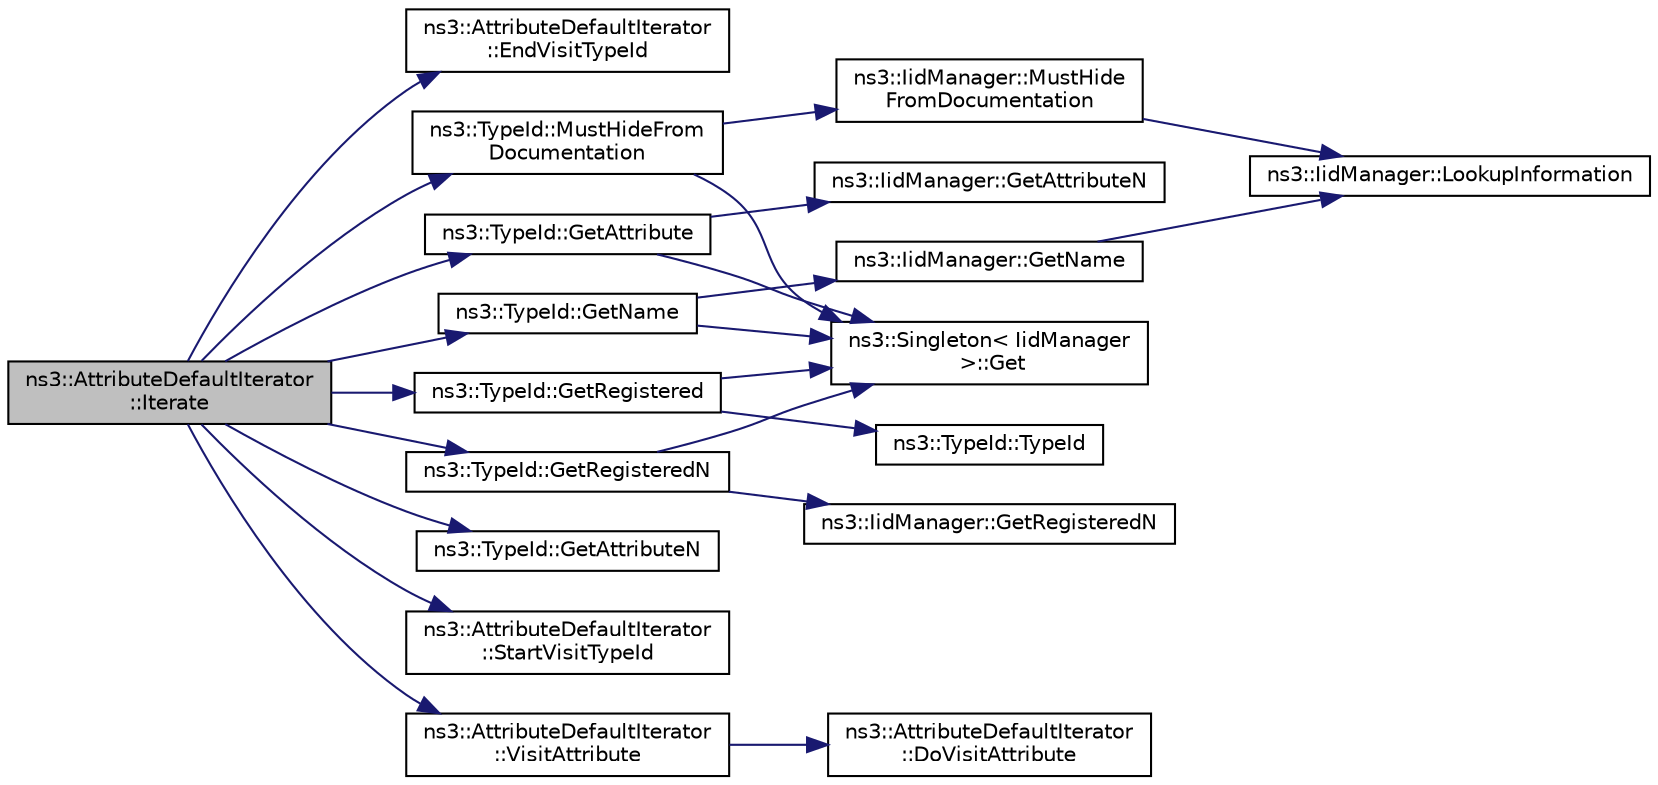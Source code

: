 digraph "ns3::AttributeDefaultIterator::Iterate"
{
 // LATEX_PDF_SIZE
  edge [fontname="Helvetica",fontsize="10",labelfontname="Helvetica",labelfontsize="10"];
  node [fontname="Helvetica",fontsize="10",shape=record];
  rankdir="LR";
  Node1 [label="ns3::AttributeDefaultIterator\l::Iterate",height=0.2,width=0.4,color="black", fillcolor="grey75", style="filled", fontcolor="black",tooltip="This function will go through all the TypeIds and get only the attributes which are explicit values (..."];
  Node1 -> Node2 [color="midnightblue",fontsize="10",style="solid",fontname="Helvetica"];
  Node2 [label="ns3::AttributeDefaultIterator\l::EndVisitTypeId",height=0.2,width=0.4,color="black", fillcolor="white", style="filled",URL="$classns3_1_1_attribute_default_iterator.html#a1362813a873760a03b966b99acd28e1b",tooltip="Just an interface that needs to be implemented."];
  Node1 -> Node3 [color="midnightblue",fontsize="10",style="solid",fontname="Helvetica"];
  Node3 [label="ns3::TypeId::GetAttribute",height=0.2,width=0.4,color="black", fillcolor="white", style="filled",URL="$classns3_1_1_type_id.html#a796434fa73c5e54a9a86f24144d13738",tooltip="Get Attribute information by index."];
  Node3 -> Node4 [color="midnightblue",fontsize="10",style="solid",fontname="Helvetica"];
  Node4 [label="ns3::Singleton\< IidManager\l \>::Get",height=0.2,width=0.4,color="black", fillcolor="white", style="filled",URL="$classns3_1_1_singleton.html#a80a2cd3c25a27ea72add7a9f7a141ffa",tooltip="Get a pointer to the singleton instance."];
  Node3 -> Node5 [color="midnightblue",fontsize="10",style="solid",fontname="Helvetica"];
  Node5 [label="ns3::IidManager::GetAttributeN",height=0.2,width=0.4,color="black", fillcolor="white", style="filled",URL="$classns3_1_1_iid_manager.html#a5420e8cc959a9a111eb6f1519583b49b",tooltip="Get the number of attributes."];
  Node1 -> Node6 [color="midnightblue",fontsize="10",style="solid",fontname="Helvetica"];
  Node6 [label="ns3::TypeId::GetAttributeN",height=0.2,width=0.4,color="black", fillcolor="white", style="filled",URL="$classns3_1_1_type_id.html#a1245644561332f12386451406295a8d8",tooltip="Get the number of attributes."];
  Node1 -> Node7 [color="midnightblue",fontsize="10",style="solid",fontname="Helvetica"];
  Node7 [label="ns3::TypeId::GetName",height=0.2,width=0.4,color="black", fillcolor="white", style="filled",URL="$classns3_1_1_type_id.html#abc4965475a579c2afdc668d7a7d58374",tooltip="Get the name."];
  Node7 -> Node4 [color="midnightblue",fontsize="10",style="solid",fontname="Helvetica"];
  Node7 -> Node8 [color="midnightblue",fontsize="10",style="solid",fontname="Helvetica"];
  Node8 [label="ns3::IidManager::GetName",height=0.2,width=0.4,color="black", fillcolor="white", style="filled",URL="$classns3_1_1_iid_manager.html#a6658aaa8120efd885e98addb76a6f1d4",tooltip="Get the name of a type id."];
  Node8 -> Node9 [color="midnightblue",fontsize="10",style="solid",fontname="Helvetica"];
  Node9 [label="ns3::IidManager::LookupInformation",height=0.2,width=0.4,color="black", fillcolor="white", style="filled",URL="$classns3_1_1_iid_manager.html#a84af06b798b21fa700469a3ac5f65f3f",tooltip="Retrieve the information record for a type."];
  Node1 -> Node10 [color="midnightblue",fontsize="10",style="solid",fontname="Helvetica"];
  Node10 [label="ns3::TypeId::GetRegistered",height=0.2,width=0.4,color="black", fillcolor="white", style="filled",URL="$classns3_1_1_type_id.html#a8ae1cde65c16fc46c9c8608c73e4c4c6",tooltip="Get a TypeId by index."];
  Node10 -> Node11 [color="midnightblue",fontsize="10",style="solid",fontname="Helvetica"];
  Node11 [label="ns3::TypeId::TypeId",height=0.2,width=0.4,color="black", fillcolor="white", style="filled",URL="$classns3_1_1_type_id.html#ab76e26690f1af4f1cffa6a72245e8928",tooltip="Default constructor."];
  Node10 -> Node4 [color="midnightblue",fontsize="10",style="solid",fontname="Helvetica"];
  Node1 -> Node12 [color="midnightblue",fontsize="10",style="solid",fontname="Helvetica"];
  Node12 [label="ns3::TypeId::GetRegisteredN",height=0.2,width=0.4,color="black", fillcolor="white", style="filled",URL="$classns3_1_1_type_id.html#a417a9eda3c3065a8fa7650d7e06177a0",tooltip="Get the number of registered TypeIds."];
  Node12 -> Node4 [color="midnightblue",fontsize="10",style="solid",fontname="Helvetica"];
  Node12 -> Node13 [color="midnightblue",fontsize="10",style="solid",fontname="Helvetica"];
  Node13 [label="ns3::IidManager::GetRegisteredN",height=0.2,width=0.4,color="black", fillcolor="white", style="filled",URL="$classns3_1_1_iid_manager.html#a146b50d476ac73ff2525c1308f1bdef4",tooltip="Get the total number of type ids."];
  Node1 -> Node14 [color="midnightblue",fontsize="10",style="solid",fontname="Helvetica"];
  Node14 [label="ns3::TypeId::MustHideFrom\lDocumentation",height=0.2,width=0.4,color="black", fillcolor="white", style="filled",URL="$classns3_1_1_type_id.html#aa88c1d464ac97480b2c79e76d3d5c46f",tooltip="Check if this TypeId should not be listed in documentation."];
  Node14 -> Node4 [color="midnightblue",fontsize="10",style="solid",fontname="Helvetica"];
  Node14 -> Node15 [color="midnightblue",fontsize="10",style="solid",fontname="Helvetica"];
  Node15 [label="ns3::IidManager::MustHide\lFromDocumentation",height=0.2,width=0.4,color="black", fillcolor="white", style="filled",URL="$classns3_1_1_iid_manager.html#a9772aa444f5b46bccb01fcfa18598bdf",tooltip="Check if this TypeId should not be listed in documentation."];
  Node15 -> Node9 [color="midnightblue",fontsize="10",style="solid",fontname="Helvetica"];
  Node1 -> Node16 [color="midnightblue",fontsize="10",style="solid",fontname="Helvetica"];
  Node16 [label="ns3::AttributeDefaultIterator\l::StartVisitTypeId",height=0.2,width=0.4,color="black", fillcolor="white", style="filled",URL="$classns3_1_1_attribute_default_iterator.html#ad83068183f54517ea6cc0065709f2c1f",tooltip="Just an interface that needs to be implemented."];
  Node1 -> Node17 [color="midnightblue",fontsize="10",style="solid",fontname="Helvetica"];
  Node17 [label="ns3::AttributeDefaultIterator\l::VisitAttribute",height=0.2,width=0.4,color="black", fillcolor="white", style="filled",URL="$classns3_1_1_attribute_default_iterator.html#a72a2497a0d333b1153b3ea9824d4defa",tooltip="This method can be implemented, otherwise, it will call DoVisitAttribute."];
  Node17 -> Node18 [color="midnightblue",fontsize="10",style="solid",fontname="Helvetica"];
  Node18 [label="ns3::AttributeDefaultIterator\l::DoVisitAttribute",height=0.2,width=0.4,color="black", fillcolor="white", style="filled",URL="$classns3_1_1_attribute_default_iterator.html#ac9f9140de79896832e110f9ea718bd2f",tooltip="This method is just an interface and needs to be implemented."];
}
